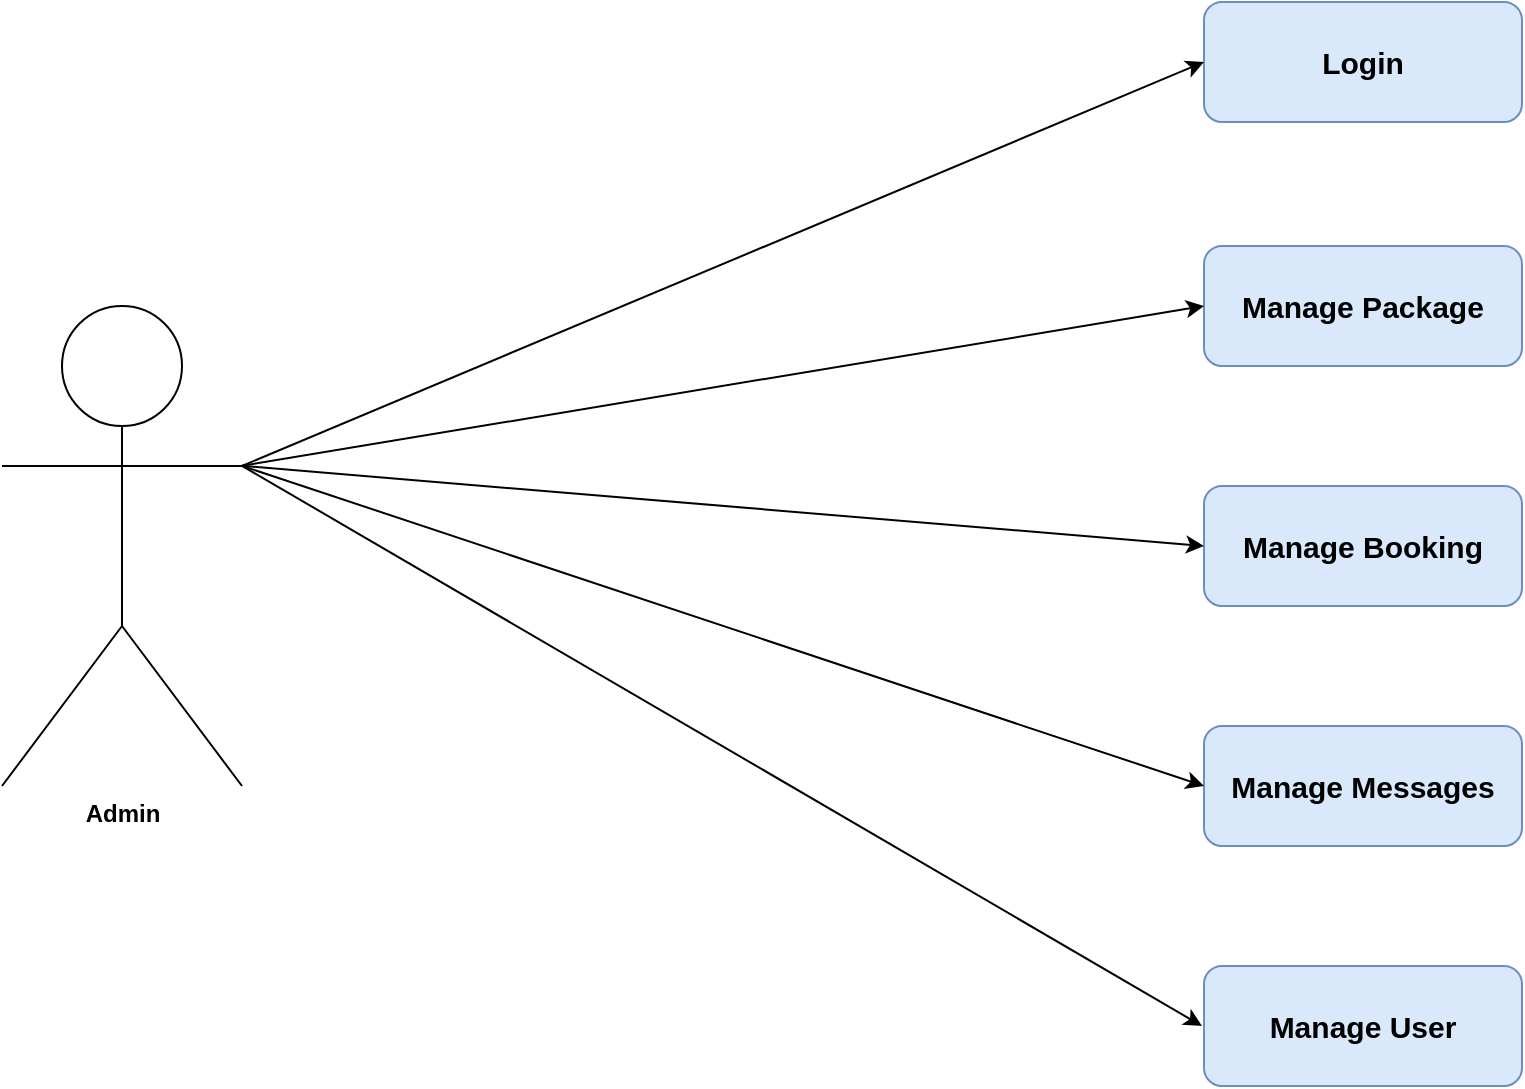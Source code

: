<mxfile version="21.7.5" type="device">
  <diagram name="Page-1" id="lMdmmeYJGtKpXtiSE3Gz">
    <mxGraphModel dx="1050" dy="534" grid="1" gridSize="10" guides="1" tooltips="1" connect="1" arrows="1" fold="1" page="1" pageScale="1" pageWidth="1169" pageHeight="827" math="0" shadow="0">
      <root>
        <mxCell id="0" />
        <mxCell id="1" parent="0" />
        <mxCell id="nsWAYhBbjb1K5AxeFJHY-2" value="&lt;b&gt;Admin&lt;/b&gt;" style="shape=umlActor;html=1;verticalLabelPosition=bottom;verticalAlign=top;align=center;" parent="1" vertex="1">
          <mxGeometry x="200" y="280" width="120" height="240" as="geometry" />
        </mxCell>
        <mxCell id="nsWAYhBbjb1K5AxeFJHY-4" value="Login" style="rounded=1;whiteSpace=wrap;html=1;fontStyle=1;fontSize=15;fillColor=#dae8fc;strokeColor=#6c8ebf;" parent="1" vertex="1">
          <mxGeometry x="801" y="128" width="159" height="60" as="geometry" />
        </mxCell>
        <mxCell id="nsWAYhBbjb1K5AxeFJHY-5" value="Manage Package" style="rounded=1;whiteSpace=wrap;html=1;fontStyle=1;fontSize=15;fillColor=#dae8fc;strokeColor=#6c8ebf;" parent="1" vertex="1">
          <mxGeometry x="801" y="250" width="159" height="60" as="geometry" />
        </mxCell>
        <mxCell id="nsWAYhBbjb1K5AxeFJHY-6" value="Manage Booking" style="rounded=1;whiteSpace=wrap;html=1;fontStyle=1;fontSize=15;fillColor=#dae8fc;strokeColor=#6c8ebf;" parent="1" vertex="1">
          <mxGeometry x="801" y="370" width="159" height="60" as="geometry" />
        </mxCell>
        <mxCell id="nsWAYhBbjb1K5AxeFJHY-7" value="Manage Messages" style="rounded=1;whiteSpace=wrap;html=1;fontStyle=1;fontSize=15;fillColor=#dae8fc;strokeColor=#6c8ebf;" parent="1" vertex="1">
          <mxGeometry x="801" y="490" width="159" height="60" as="geometry" />
        </mxCell>
        <mxCell id="nsWAYhBbjb1K5AxeFJHY-9" value="&lt;b&gt;&lt;font style=&quot;font-size: 15px;&quot;&gt;Manage User&lt;/font&gt;&lt;/b&gt;" style="rounded=1;whiteSpace=wrap;html=1;fillColor=#dae8fc;strokeColor=#6c8ebf;" parent="1" vertex="1">
          <mxGeometry x="801" y="610" width="159" height="60" as="geometry" />
        </mxCell>
        <mxCell id="nsWAYhBbjb1K5AxeFJHY-10" value="" style="endArrow=classic;html=1;rounded=0;exitX=1;exitY=0.333;exitDx=0;exitDy=0;exitPerimeter=0;entryX=0;entryY=0.5;entryDx=0;entryDy=0;" parent="1" source="nsWAYhBbjb1K5AxeFJHY-2" target="nsWAYhBbjb1K5AxeFJHY-4" edge="1">
          <mxGeometry width="50" height="50" relative="1" as="geometry">
            <mxPoint x="950" y="460" as="sourcePoint" />
            <mxPoint x="1000" y="410" as="targetPoint" />
          </mxGeometry>
        </mxCell>
        <mxCell id="nsWAYhBbjb1K5AxeFJHY-11" value="" style="endArrow=classic;html=1;rounded=0;exitX=1;exitY=0.333;exitDx=0;exitDy=0;exitPerimeter=0;entryX=0;entryY=0.5;entryDx=0;entryDy=0;" parent="1" source="nsWAYhBbjb1K5AxeFJHY-2" target="nsWAYhBbjb1K5AxeFJHY-5" edge="1">
          <mxGeometry width="50" height="50" relative="1" as="geometry">
            <mxPoint x="330" y="370" as="sourcePoint" />
            <mxPoint x="811" y="168" as="targetPoint" />
          </mxGeometry>
        </mxCell>
        <mxCell id="nsWAYhBbjb1K5AxeFJHY-12" value="" style="endArrow=classic;html=1;rounded=0;exitX=1;exitY=0.333;exitDx=0;exitDy=0;exitPerimeter=0;entryX=0;entryY=0.5;entryDx=0;entryDy=0;" parent="1" source="nsWAYhBbjb1K5AxeFJHY-2" target="nsWAYhBbjb1K5AxeFJHY-6" edge="1">
          <mxGeometry width="50" height="50" relative="1" as="geometry">
            <mxPoint x="340" y="380" as="sourcePoint" />
            <mxPoint x="821" y="178" as="targetPoint" />
          </mxGeometry>
        </mxCell>
        <mxCell id="nsWAYhBbjb1K5AxeFJHY-13" value="" style="endArrow=classic;html=1;rounded=0;exitX=1;exitY=0.333;exitDx=0;exitDy=0;exitPerimeter=0;entryX=0;entryY=0.5;entryDx=0;entryDy=0;" parent="1" source="nsWAYhBbjb1K5AxeFJHY-2" target="nsWAYhBbjb1K5AxeFJHY-7" edge="1">
          <mxGeometry width="50" height="50" relative="1" as="geometry">
            <mxPoint x="350" y="390" as="sourcePoint" />
            <mxPoint x="831" y="188" as="targetPoint" />
          </mxGeometry>
        </mxCell>
        <mxCell id="nsWAYhBbjb1K5AxeFJHY-14" value="" style="endArrow=classic;html=1;rounded=0;exitX=1;exitY=0.333;exitDx=0;exitDy=0;exitPerimeter=0;" parent="1" source="nsWAYhBbjb1K5AxeFJHY-2" edge="1">
          <mxGeometry width="50" height="50" relative="1" as="geometry">
            <mxPoint x="360" y="400" as="sourcePoint" />
            <mxPoint x="800" y="640" as="targetPoint" />
          </mxGeometry>
        </mxCell>
      </root>
    </mxGraphModel>
  </diagram>
</mxfile>
